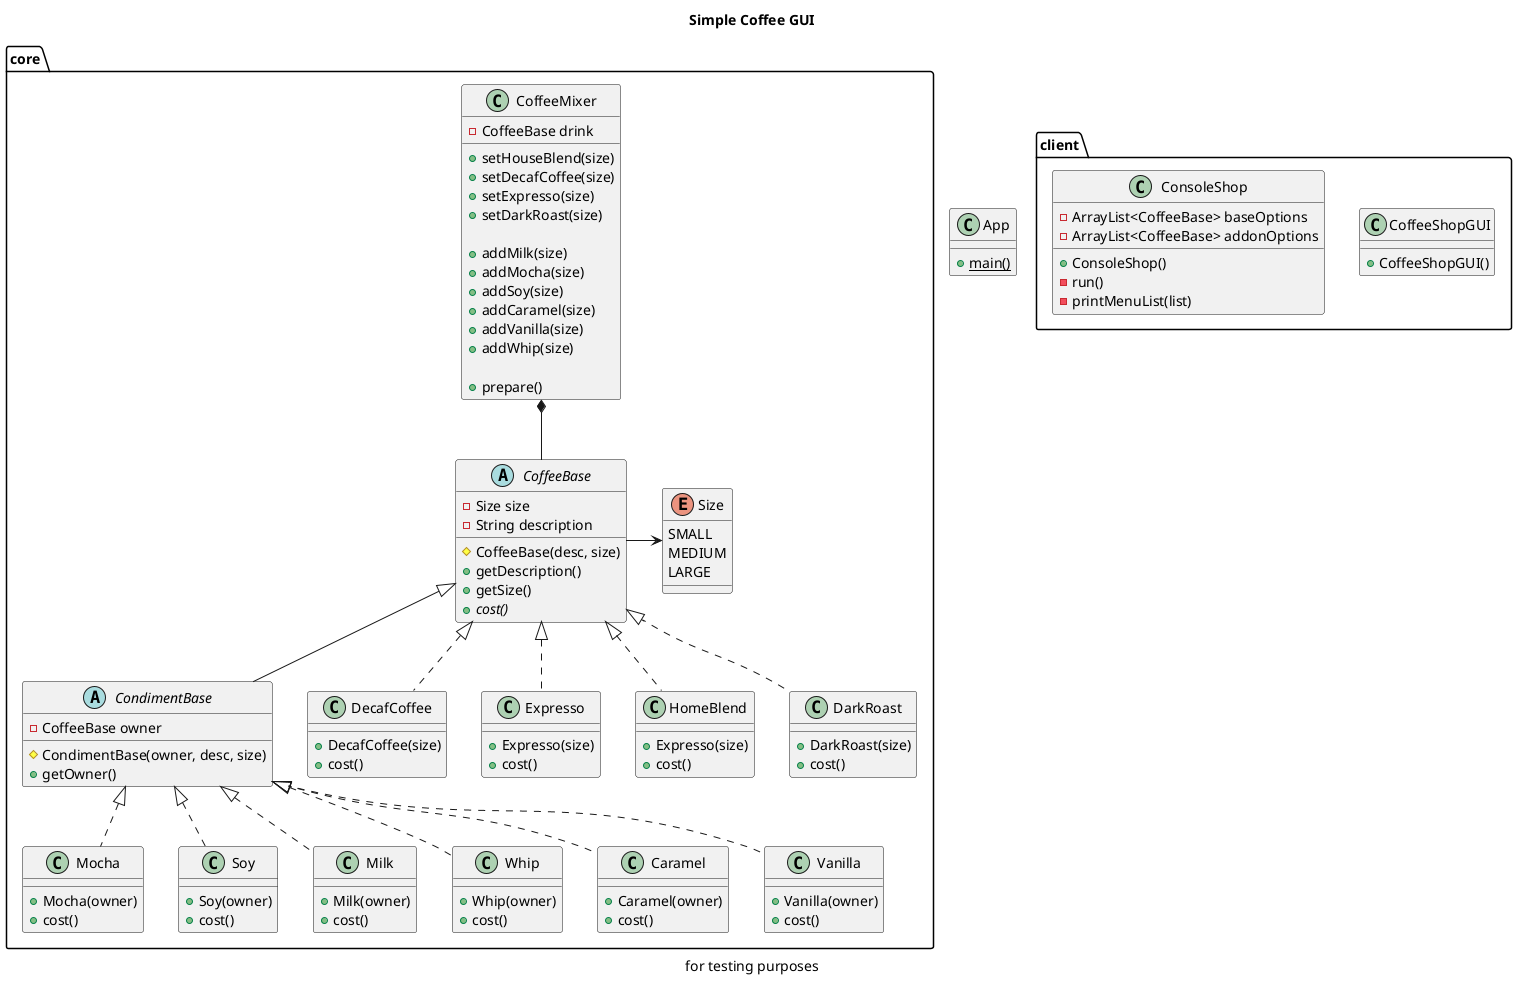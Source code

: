 @startuml basic_cv

title Simple Coffee GUI

package core
{
    abstract class CoffeeBase
    {
        -Size size
        -String description

        #CoffeeBase(desc, size)
        +getDescription()
        +getSize()
        {abstract} +cost()
    }
    
    abstract class CondimentBase
    {
        -CoffeeBase owner

        #CondimentBase(owner, desc, size)
        +getOwner()
    }

    class CoffeeMixer
    {
        -CoffeeBase drink

        +setHouseBlend(size)
        +setDecafCoffee(size)
        +setExpresso(size)
        +setDarkRoast(size)

        +addMilk(size)
        +addMocha(size)
        +addSoy(size)
        +addCaramel(size)
        +addVanilla(size)
        +addWhip(size)

        +prepare()
    }
    
    class DecafCoffee
    {
        +DecafCoffee(size)
        +cost()
    }

    class Expresso
    {
        +Expresso(size)
        +cost()
    }

    class HomeBlend
    {
        +Expresso(size)
        +cost()
    }

    class DarkRoast
    {
        +DarkRoast(size)
        +cost()
    }
    
    class Mocha
    {
        +Mocha(owner)
        +cost()
    }

    class Soy
    {
        +Soy(owner)
        +cost()
    }

    class Milk
    {
        +Milk(owner)
        +cost()
    }

    class Whip
    {
        +Whip(owner)
        +cost()
    }

    class Caramel 
    {
        +Caramel(owner)
        +cost()
    }

    class Vanilla
    {
        +Vanilla(owner)
        +cost()
    }

    enum Size 
    {
        SMALL
        MEDIUM
        LARGE
    }
}

CoffeeBase <|.. DecafCoffee
CoffeeBase <|.. Expresso
CoffeeBase <|.. HomeBlend
CoffeeBase <|.. DarkRoast

CondimentBase <|.. Mocha
CondimentBase <|.. Soy
CondimentBase <|.. Milk
CondimentBase <|.. Whip
CondimentBase <|.. Caramel
CondimentBase <|.. Vanilla

CoffeeBase <|-- CondimentBase
CoffeeBase -> Size

CoffeeMixer *-- CoffeeBase

package client
{
    class CoffeeShopGUI
    {
        +CoffeeShopGUI()
    }

    class ConsoleShop
    {
        -ArrayList<CoffeeBase> baseOptions
        -ArrayList<CoffeeBase> addonOptions
        +ConsoleShop()
        -run()
        -printMenuList(list)
    }
    caption for testing purposes 
}

class App
{
    {static} +main()
}

@enduml